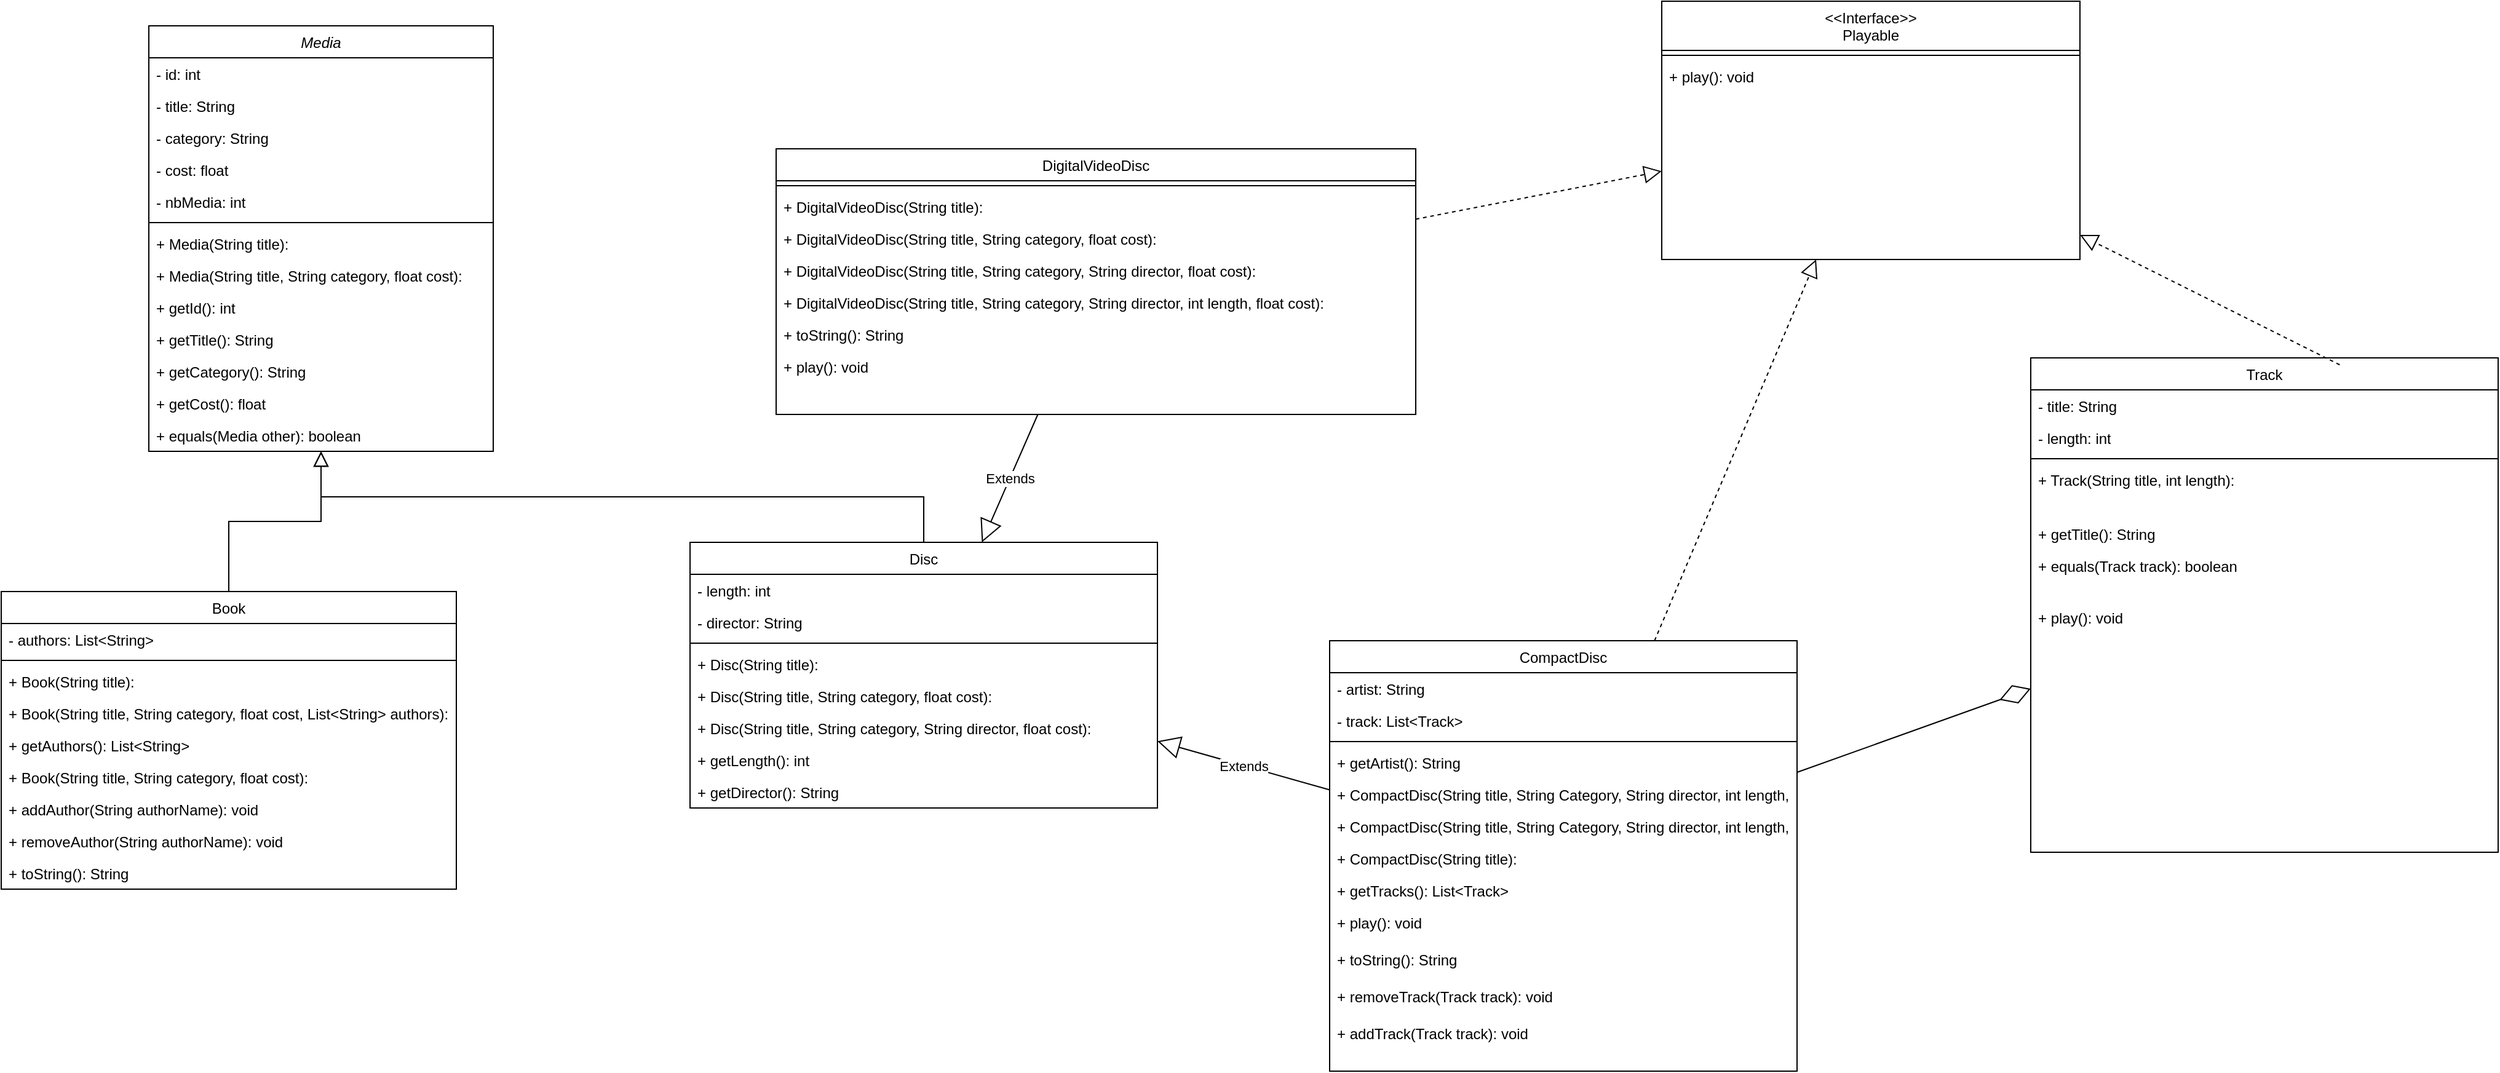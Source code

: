 <?xml version="1.0" encoding="UTF-8"?>
<mxfile version="25.0.2"><diagram id="C5RBs43oDa-KdzZeNtuy" name="Page-1"><mxGraphModel dx="864" dy="508" grid="1" gridSize="10" guides="1" tooltips="1" connect="1" arrows="1" fold="1" page="1" pageScale="1" pageWidth="827" pageHeight="1169" math="0" shadow="0"><root><mxCell id="WIyWlLk6GJQsqaUBKTNV-0"/><mxCell id="WIyWlLk6GJQsqaUBKTNV-1" parent="WIyWlLk6GJQsqaUBKTNV-0"/><mxCell id="zkfFHV4jXpPFQw0GAbJ--0" value="Media" style="swimlane;fontStyle=2;align=center;verticalAlign=top;childLayout=stackLayout;horizontal=1;startSize=26;horizontalStack=0;resizeParent=1;resizeLast=0;collapsible=1;marginBottom=0;rounded=0;shadow=0;strokeWidth=1;" parent="WIyWlLk6GJQsqaUBKTNV-1" vertex="1"><mxGeometry x="130" y="70" width="280" height="346" as="geometry"><mxRectangle x="230" y="140" width="160" height="26" as="alternateBounds"/></mxGeometry></mxCell><mxCell id="zkfFHV4jXpPFQw0GAbJ--1" value="- id: int" style="text;align=left;verticalAlign=top;spacingLeft=4;spacingRight=4;overflow=hidden;rotatable=0;points=[[0,0.5],[1,0.5]];portConstraint=eastwest;" parent="zkfFHV4jXpPFQw0GAbJ--0" vertex="1"><mxGeometry y="26" width="280" height="26" as="geometry"/></mxCell><mxCell id="zkfFHV4jXpPFQw0GAbJ--2" value="- title: String" style="text;align=left;verticalAlign=top;spacingLeft=4;spacingRight=4;overflow=hidden;rotatable=0;points=[[0,0.5],[1,0.5]];portConstraint=eastwest;rounded=0;shadow=0;html=0;" parent="zkfFHV4jXpPFQw0GAbJ--0" vertex="1"><mxGeometry y="52" width="280" height="26" as="geometry"/></mxCell><mxCell id="xx92EtNBJIYY4zRhQhc9-1" value="- category: String" style="text;align=left;verticalAlign=top;spacingLeft=4;spacingRight=4;overflow=hidden;rotatable=0;points=[[0,0.5],[1,0.5]];portConstraint=eastwest;rounded=0;shadow=0;html=0;" parent="zkfFHV4jXpPFQw0GAbJ--0" vertex="1"><mxGeometry y="78" width="280" height="26" as="geometry"/></mxCell><mxCell id="zkfFHV4jXpPFQw0GAbJ--3" value="- cost: float" style="text;align=left;verticalAlign=top;spacingLeft=4;spacingRight=4;overflow=hidden;rotatable=0;points=[[0,0.5],[1,0.5]];portConstraint=eastwest;rounded=0;shadow=0;html=0;" parent="zkfFHV4jXpPFQw0GAbJ--0" vertex="1"><mxGeometry y="104" width="280" height="26" as="geometry"/></mxCell><mxCell id="xx92EtNBJIYY4zRhQhc9-0" value="- nbMedia: int" style="text;align=left;verticalAlign=top;spacingLeft=4;spacingRight=4;overflow=hidden;rotatable=0;points=[[0,0.5],[1,0.5]];portConstraint=eastwest;rounded=0;shadow=0;html=0;fontStyle=0" parent="zkfFHV4jXpPFQw0GAbJ--0" vertex="1"><mxGeometry y="130" width="280" height="26" as="geometry"/></mxCell><mxCell id="zkfFHV4jXpPFQw0GAbJ--4" value="" style="line;html=1;strokeWidth=1;align=left;verticalAlign=middle;spacingTop=-1;spacingLeft=3;spacingRight=3;rotatable=0;labelPosition=right;points=[];portConstraint=eastwest;" parent="zkfFHV4jXpPFQw0GAbJ--0" vertex="1"><mxGeometry y="156" width="280" height="8" as="geometry"/></mxCell><mxCell id="xx92EtNBJIYY4zRhQhc9-2" value="+ Media(String title):" style="text;align=left;verticalAlign=top;spacingLeft=4;spacingRight=4;overflow=hidden;rotatable=0;points=[[0,0.5],[1,0.5]];portConstraint=eastwest;" parent="zkfFHV4jXpPFQw0GAbJ--0" vertex="1"><mxGeometry y="164" width="280" height="26" as="geometry"/></mxCell><mxCell id="xx92EtNBJIYY4zRhQhc9-3" value="+ Media(String title, String category, float cost):" style="text;align=left;verticalAlign=top;spacingLeft=4;spacingRight=4;overflow=hidden;rotatable=0;points=[[0,0.5],[1,0.5]];portConstraint=eastwest;" parent="zkfFHV4jXpPFQw0GAbJ--0" vertex="1"><mxGeometry y="190" width="280" height="26" as="geometry"/></mxCell><mxCell id="xx92EtNBJIYY4zRhQhc9-4" value="+ getId(): int" style="text;align=left;verticalAlign=top;spacingLeft=4;spacingRight=4;overflow=hidden;rotatable=0;points=[[0,0.5],[1,0.5]];portConstraint=eastwest;" parent="zkfFHV4jXpPFQw0GAbJ--0" vertex="1"><mxGeometry y="216" width="280" height="26" as="geometry"/></mxCell><mxCell id="xx92EtNBJIYY4zRhQhc9-5" value="+ getTitle(): String" style="text;align=left;verticalAlign=top;spacingLeft=4;spacingRight=4;overflow=hidden;rotatable=0;points=[[0,0.5],[1,0.5]];portConstraint=eastwest;" parent="zkfFHV4jXpPFQw0GAbJ--0" vertex="1"><mxGeometry y="242" width="280" height="26" as="geometry"/></mxCell><mxCell id="xx92EtNBJIYY4zRhQhc9-6" value="+ getCategory(): String" style="text;align=left;verticalAlign=top;spacingLeft=4;spacingRight=4;overflow=hidden;rotatable=0;points=[[0,0.5],[1,0.5]];portConstraint=eastwest;" parent="zkfFHV4jXpPFQw0GAbJ--0" vertex="1"><mxGeometry y="268" width="280" height="26" as="geometry"/></mxCell><mxCell id="xx92EtNBJIYY4zRhQhc9-7" value="+ getCost(): float" style="text;align=left;verticalAlign=top;spacingLeft=4;spacingRight=4;overflow=hidden;rotatable=0;points=[[0,0.5],[1,0.5]];portConstraint=eastwest;" parent="zkfFHV4jXpPFQw0GAbJ--0" vertex="1"><mxGeometry y="294" width="280" height="26" as="geometry"/></mxCell><mxCell id="zkfFHV4jXpPFQw0GAbJ--5" value="+ equals(Media other): boolean" style="text;align=left;verticalAlign=top;spacingLeft=4;spacingRight=4;overflow=hidden;rotatable=0;points=[[0,0.5],[1,0.5]];portConstraint=eastwest;" parent="zkfFHV4jXpPFQw0GAbJ--0" vertex="1"><mxGeometry y="320" width="280" height="26" as="geometry"/></mxCell><mxCell id="zkfFHV4jXpPFQw0GAbJ--6" value="Book" style="swimlane;fontStyle=0;align=center;verticalAlign=top;childLayout=stackLayout;horizontal=1;startSize=26;horizontalStack=0;resizeParent=1;resizeLast=0;collapsible=1;marginBottom=0;rounded=0;shadow=0;strokeWidth=1;" parent="WIyWlLk6GJQsqaUBKTNV-1" vertex="1"><mxGeometry x="10" y="530" width="370" height="242" as="geometry"><mxRectangle x="130" y="380" width="160" height="26" as="alternateBounds"/></mxGeometry></mxCell><mxCell id="zkfFHV4jXpPFQw0GAbJ--7" value="- authors: List&lt;String&gt;" style="text;align=left;verticalAlign=top;spacingLeft=4;spacingRight=4;overflow=hidden;rotatable=0;points=[[0,0.5],[1,0.5]];portConstraint=eastwest;" parent="zkfFHV4jXpPFQw0GAbJ--6" vertex="1"><mxGeometry y="26" width="370" height="26" as="geometry"/></mxCell><mxCell id="zkfFHV4jXpPFQw0GAbJ--9" value="" style="line;html=1;strokeWidth=1;align=left;verticalAlign=middle;spacingTop=-1;spacingLeft=3;spacingRight=3;rotatable=0;labelPosition=right;points=[];portConstraint=eastwest;" parent="zkfFHV4jXpPFQw0GAbJ--6" vertex="1"><mxGeometry y="52" width="370" height="8" as="geometry"/></mxCell><mxCell id="zkfFHV4jXpPFQw0GAbJ--11" value="+ Book(String title):" style="text;align=left;verticalAlign=top;spacingLeft=4;spacingRight=4;overflow=hidden;rotatable=0;points=[[0,0.5],[1,0.5]];portConstraint=eastwest;" parent="zkfFHV4jXpPFQw0GAbJ--6" vertex="1"><mxGeometry y="60" width="370" height="26" as="geometry"/></mxCell><mxCell id="xx92EtNBJIYY4zRhQhc9-9" value="+ Book(String title, String category, float cost, List&lt;String&gt; authors):" style="text;align=left;verticalAlign=top;spacingLeft=4;spacingRight=4;overflow=hidden;rotatable=0;points=[[0,0.5],[1,0.5]];portConstraint=eastwest;" parent="zkfFHV4jXpPFQw0GAbJ--6" vertex="1"><mxGeometry y="86" width="370" height="26" as="geometry"/></mxCell><mxCell id="xx92EtNBJIYY4zRhQhc9-10" value="+ getAuthors(): List&lt;String&gt;" style="text;align=left;verticalAlign=top;spacingLeft=4;spacingRight=4;overflow=hidden;rotatable=0;points=[[0,0.5],[1,0.5]];portConstraint=eastwest;" parent="zkfFHV4jXpPFQw0GAbJ--6" vertex="1"><mxGeometry y="112" width="370" height="26" as="geometry"/></mxCell><mxCell id="xx92EtNBJIYY4zRhQhc9-11" value="+ Book(String title, String category, float cost):" style="text;align=left;verticalAlign=top;spacingLeft=4;spacingRight=4;overflow=hidden;rotatable=0;points=[[0,0.5],[1,0.5]];portConstraint=eastwest;" parent="zkfFHV4jXpPFQw0GAbJ--6" vertex="1"><mxGeometry y="138" width="370" height="26" as="geometry"/></mxCell><mxCell id="xx92EtNBJIYY4zRhQhc9-12" value="+ addAuthor(String authorName): void" style="text;align=left;verticalAlign=top;spacingLeft=4;spacingRight=4;overflow=hidden;rotatable=0;points=[[0,0.5],[1,0.5]];portConstraint=eastwest;" parent="zkfFHV4jXpPFQw0GAbJ--6" vertex="1"><mxGeometry y="164" width="370" height="26" as="geometry"/></mxCell><mxCell id="xx92EtNBJIYY4zRhQhc9-13" value="+ removeAuthor(String authorName): void" style="text;align=left;verticalAlign=top;spacingLeft=4;spacingRight=4;overflow=hidden;rotatable=0;points=[[0,0.5],[1,0.5]];portConstraint=eastwest;" parent="zkfFHV4jXpPFQw0GAbJ--6" vertex="1"><mxGeometry y="190" width="370" height="26" as="geometry"/></mxCell><mxCell id="xx92EtNBJIYY4zRhQhc9-14" value="+ toString(): String" style="text;align=left;verticalAlign=top;spacingLeft=4;spacingRight=4;overflow=hidden;rotatable=0;points=[[0,0.5],[1,0.5]];portConstraint=eastwest;" parent="zkfFHV4jXpPFQw0GAbJ--6" vertex="1"><mxGeometry y="216" width="370" height="26" as="geometry"/></mxCell><mxCell id="zkfFHV4jXpPFQw0GAbJ--12" value="" style="endArrow=block;endSize=10;endFill=0;shadow=0;strokeWidth=1;rounded=0;curved=0;edgeStyle=elbowEdgeStyle;elbow=vertical;" parent="WIyWlLk6GJQsqaUBKTNV-1" source="zkfFHV4jXpPFQw0GAbJ--6" target="zkfFHV4jXpPFQw0GAbJ--0" edge="1"><mxGeometry width="160" relative="1" as="geometry"><mxPoint x="200" y="203" as="sourcePoint"/><mxPoint x="200" y="203" as="targetPoint"/></mxGeometry></mxCell><mxCell id="zkfFHV4jXpPFQw0GAbJ--13" value="Disc" style="swimlane;fontStyle=0;align=center;verticalAlign=top;childLayout=stackLayout;horizontal=1;startSize=26;horizontalStack=0;resizeParent=1;resizeLast=0;collapsible=1;marginBottom=0;rounded=0;shadow=0;strokeWidth=1;" parent="WIyWlLk6GJQsqaUBKTNV-1" vertex="1"><mxGeometry x="570" y="490" width="380" height="216" as="geometry"><mxRectangle x="340" y="380" width="170" height="26" as="alternateBounds"/></mxGeometry></mxCell><mxCell id="zkfFHV4jXpPFQw0GAbJ--14" value="- length: int" style="text;align=left;verticalAlign=top;spacingLeft=4;spacingRight=4;overflow=hidden;rotatable=0;points=[[0,0.5],[1,0.5]];portConstraint=eastwest;" parent="zkfFHV4jXpPFQw0GAbJ--13" vertex="1"><mxGeometry y="26" width="380" height="26" as="geometry"/></mxCell><mxCell id="xx92EtNBJIYY4zRhQhc9-15" value="- director: String" style="text;align=left;verticalAlign=top;spacingLeft=4;spacingRight=4;overflow=hidden;rotatable=0;points=[[0,0.5],[1,0.5]];portConstraint=eastwest;" parent="zkfFHV4jXpPFQw0GAbJ--13" vertex="1"><mxGeometry y="52" width="380" height="26" as="geometry"/></mxCell><mxCell id="zkfFHV4jXpPFQw0GAbJ--15" value="" style="line;html=1;strokeWidth=1;align=left;verticalAlign=middle;spacingTop=-1;spacingLeft=3;spacingRight=3;rotatable=0;labelPosition=right;points=[];portConstraint=eastwest;" parent="zkfFHV4jXpPFQw0GAbJ--13" vertex="1"><mxGeometry y="78" width="380" height="8" as="geometry"/></mxCell><mxCell id="xx92EtNBJIYY4zRhQhc9-16" value="+ Disc(String title):" style="text;align=left;verticalAlign=top;spacingLeft=4;spacingRight=4;overflow=hidden;rotatable=0;points=[[0,0.5],[1,0.5]];portConstraint=eastwest;" parent="zkfFHV4jXpPFQw0GAbJ--13" vertex="1"><mxGeometry y="86" width="380" height="26" as="geometry"/></mxCell><mxCell id="xx92EtNBJIYY4zRhQhc9-17" value="+ Disc(String title, String category, float cost):" style="text;align=left;verticalAlign=top;spacingLeft=4;spacingRight=4;overflow=hidden;rotatable=0;points=[[0,0.5],[1,0.5]];portConstraint=eastwest;" parent="zkfFHV4jXpPFQw0GAbJ--13" vertex="1"><mxGeometry y="112" width="380" height="26" as="geometry"/></mxCell><mxCell id="xx92EtNBJIYY4zRhQhc9-18" value="+ Disc(String title, String category, String director, float cost):" style="text;align=left;verticalAlign=top;spacingLeft=4;spacingRight=4;overflow=hidden;rotatable=0;points=[[0,0.5],[1,0.5]];portConstraint=eastwest;" parent="zkfFHV4jXpPFQw0GAbJ--13" vertex="1"><mxGeometry y="138" width="380" height="26" as="geometry"/></mxCell><mxCell id="xx92EtNBJIYY4zRhQhc9-19" value="+ getLength(): int" style="text;align=left;verticalAlign=top;spacingLeft=4;spacingRight=4;overflow=hidden;rotatable=0;points=[[0,0.5],[1,0.5]];portConstraint=eastwest;" parent="zkfFHV4jXpPFQw0GAbJ--13" vertex="1"><mxGeometry y="164" width="380" height="26" as="geometry"/></mxCell><mxCell id="xx92EtNBJIYY4zRhQhc9-20" value="+ getDirector(): String" style="text;align=left;verticalAlign=top;spacingLeft=4;spacingRight=4;overflow=hidden;rotatable=0;points=[[0,0.5],[1,0.5]];portConstraint=eastwest;" parent="zkfFHV4jXpPFQw0GAbJ--13" vertex="1"><mxGeometry y="190" width="380" height="26" as="geometry"/></mxCell><mxCell id="zkfFHV4jXpPFQw0GAbJ--17" value="DigitalVideoDisc" style="swimlane;fontStyle=0;align=center;verticalAlign=top;childLayout=stackLayout;horizontal=1;startSize=26;horizontalStack=0;resizeParent=1;resizeLast=0;collapsible=1;marginBottom=0;rounded=0;shadow=0;strokeWidth=1;" parent="WIyWlLk6GJQsqaUBKTNV-1" vertex="1"><mxGeometry x="640" y="170" width="520" height="216" as="geometry"><mxRectangle x="550" y="140" width="160" height="26" as="alternateBounds"/></mxGeometry></mxCell><mxCell id="zkfFHV4jXpPFQw0GAbJ--23" value="" style="line;html=1;strokeWidth=1;align=left;verticalAlign=middle;spacingTop=-1;spacingLeft=3;spacingRight=3;rotatable=0;labelPosition=right;points=[];portConstraint=eastwest;" parent="zkfFHV4jXpPFQw0GAbJ--17" vertex="1"><mxGeometry y="26" width="520" height="8" as="geometry"/></mxCell><mxCell id="zkfFHV4jXpPFQw0GAbJ--24" value="+ DigitalVideoDisc(String title):" style="text;align=left;verticalAlign=top;spacingLeft=4;spacingRight=4;overflow=hidden;rotatable=0;points=[[0,0.5],[1,0.5]];portConstraint=eastwest;" parent="zkfFHV4jXpPFQw0GAbJ--17" vertex="1"><mxGeometry y="34" width="520" height="26" as="geometry"/></mxCell><mxCell id="xx92EtNBJIYY4zRhQhc9-21" value="+ DigitalVideoDisc(String title, String category, float cost):" style="text;align=left;verticalAlign=top;spacingLeft=4;spacingRight=4;overflow=hidden;rotatable=0;points=[[0,0.5],[1,0.5]];portConstraint=eastwest;" parent="zkfFHV4jXpPFQw0GAbJ--17" vertex="1"><mxGeometry y="60" width="520" height="26" as="geometry"/></mxCell><mxCell id="xx92EtNBJIYY4zRhQhc9-22" value="+ DigitalVideoDisc(String title, String category, String director, float cost):" style="text;align=left;verticalAlign=top;spacingLeft=4;spacingRight=4;overflow=hidden;rotatable=0;points=[[0,0.5],[1,0.5]];portConstraint=eastwest;" parent="zkfFHV4jXpPFQw0GAbJ--17" vertex="1"><mxGeometry y="86" width="520" height="26" as="geometry"/></mxCell><mxCell id="xx92EtNBJIYY4zRhQhc9-23" value="+ DigitalVideoDisc(String title, String category, String director, int length, float cost):" style="text;align=left;verticalAlign=top;spacingLeft=4;spacingRight=4;overflow=hidden;rotatable=0;points=[[0,0.5],[1,0.5]];portConstraint=eastwest;" parent="zkfFHV4jXpPFQw0GAbJ--17" vertex="1"><mxGeometry y="112" width="520" height="26" as="geometry"/></mxCell><mxCell id="xx92EtNBJIYY4zRhQhc9-25" value="+ toString(): String" style="text;align=left;verticalAlign=top;spacingLeft=4;spacingRight=4;overflow=hidden;rotatable=0;points=[[0,0.5],[1,0.5]];portConstraint=eastwest;" parent="zkfFHV4jXpPFQw0GAbJ--17" vertex="1"><mxGeometry y="138" width="520" height="26" as="geometry"/></mxCell><mxCell id="xx92EtNBJIYY4zRhQhc9-26" value="+ play(): void" style="text;align=left;verticalAlign=top;spacingLeft=4;spacingRight=4;overflow=hidden;rotatable=0;points=[[0,0.5],[1,0.5]];portConstraint=eastwest;" parent="zkfFHV4jXpPFQw0GAbJ--17" vertex="1"><mxGeometry y="164" width="520" height="26" as="geometry"/></mxCell><mxCell id="xx92EtNBJIYY4zRhQhc9-8" value="" style="endArrow=block;endSize=10;endFill=0;shadow=0;strokeWidth=1;rounded=0;curved=0;edgeStyle=elbowEdgeStyle;elbow=vertical;" parent="WIyWlLk6GJQsqaUBKTNV-1" source="zkfFHV4jXpPFQw0GAbJ--13" target="zkfFHV4jXpPFQw0GAbJ--0" edge="1"><mxGeometry width="160" relative="1" as="geometry"><mxPoint x="430" y="490" as="sourcePoint"/><mxPoint x="610" y="376" as="targetPoint"/></mxGeometry></mxCell><mxCell id="xx92EtNBJIYY4zRhQhc9-27" value="Extends" style="endArrow=block;endSize=16;endFill=0;html=1;rounded=0;" parent="WIyWlLk6GJQsqaUBKTNV-1" source="zkfFHV4jXpPFQw0GAbJ--17" target="zkfFHV4jXpPFQw0GAbJ--13" edge="1"><mxGeometry width="160" relative="1" as="geometry"><mxPoint x="820" y="510" as="sourcePoint"/><mxPoint x="980" y="510" as="targetPoint"/></mxGeometry></mxCell><mxCell id="xx92EtNBJIYY4zRhQhc9-58" value="CompactDisc" style="swimlane;fontStyle=0;align=center;verticalAlign=top;childLayout=stackLayout;horizontal=1;startSize=26;horizontalStack=0;resizeParent=1;resizeLast=0;collapsible=1;marginBottom=0;rounded=0;shadow=0;strokeWidth=1;" parent="WIyWlLk6GJQsqaUBKTNV-1" vertex="1"><mxGeometry x="1090" y="570" width="380" height="350" as="geometry"><mxRectangle x="340" y="380" width="170" height="26" as="alternateBounds"/></mxGeometry></mxCell><mxCell id="xx92EtNBJIYY4zRhQhc9-60" value="- artist: String" style="text;align=left;verticalAlign=top;spacingLeft=4;spacingRight=4;overflow=hidden;rotatable=0;points=[[0,0.5],[1,0.5]];portConstraint=eastwest;" parent="xx92EtNBJIYY4zRhQhc9-58" vertex="1"><mxGeometry y="26" width="380" height="26" as="geometry"/></mxCell><mxCell id="xx92EtNBJIYY4zRhQhc9-127" value="- track: List&lt;Track&gt;" style="text;align=left;verticalAlign=top;spacingLeft=4;spacingRight=4;overflow=hidden;rotatable=0;points=[[0,0.5],[1,0.5]];portConstraint=eastwest;" parent="xx92EtNBJIYY4zRhQhc9-58" vertex="1"><mxGeometry y="52" width="380" height="26" as="geometry"/></mxCell><mxCell id="xx92EtNBJIYY4zRhQhc9-61" value="" style="line;html=1;strokeWidth=1;align=left;verticalAlign=middle;spacingTop=-1;spacingLeft=3;spacingRight=3;rotatable=0;labelPosition=right;points=[];portConstraint=eastwest;" parent="xx92EtNBJIYY4zRhQhc9-58" vertex="1"><mxGeometry y="78" width="380" height="8" as="geometry"/></mxCell><mxCell id="xx92EtNBJIYY4zRhQhc9-62" value="+ getArtist(): String" style="text;align=left;verticalAlign=top;spacingLeft=4;spacingRight=4;overflow=hidden;rotatable=0;points=[[0,0.5],[1,0.5]];portConstraint=eastwest;" parent="xx92EtNBJIYY4zRhQhc9-58" vertex="1"><mxGeometry y="86" width="380" height="26" as="geometry"/></mxCell><mxCell id="xx92EtNBJIYY4zRhQhc9-63" value="+ CompactDisc(String title, String Category, String director, int length, float cost, String artist, List&lt;Track&gt; tracks):" style="text;align=left;verticalAlign=top;spacingLeft=4;spacingRight=4;overflow=hidden;rotatable=0;points=[[0,0.5],[1,0.5]];portConstraint=eastwest;" parent="xx92EtNBJIYY4zRhQhc9-58" vertex="1"><mxGeometry y="112" width="380" height="26" as="geometry"/></mxCell><mxCell id="xx92EtNBJIYY4zRhQhc9-64" value="+ CompactDisc(String title, String Category, String director, int length, float cost):" style="text;align=left;verticalAlign=top;spacingLeft=4;spacingRight=4;overflow=hidden;rotatable=0;points=[[0,0.5],[1,0.5]];portConstraint=eastwest;" parent="xx92EtNBJIYY4zRhQhc9-58" vertex="1"><mxGeometry y="138" width="380" height="26" as="geometry"/></mxCell><mxCell id="xx92EtNBJIYY4zRhQhc9-65" value="+ CompactDisc(String title):" style="text;align=left;verticalAlign=top;spacingLeft=4;spacingRight=4;overflow=hidden;rotatable=0;points=[[0,0.5],[1,0.5]];portConstraint=eastwest;" parent="xx92EtNBJIYY4zRhQhc9-58" vertex="1"><mxGeometry y="164" width="380" height="26" as="geometry"/></mxCell><mxCell id="xx92EtNBJIYY4zRhQhc9-66" value="+ getTracks(): List&lt;Track&gt;" style="text;align=left;verticalAlign=top;spacingLeft=4;spacingRight=4;overflow=hidden;rotatable=0;points=[[0,0.5],[1,0.5]];portConstraint=eastwest;" parent="xx92EtNBJIYY4zRhQhc9-58" vertex="1"><mxGeometry y="190" width="380" height="26" as="geometry"/></mxCell><mxCell id="xx92EtNBJIYY4zRhQhc9-45" value="+ play(): void" style="text;strokeColor=none;fillColor=none;align=left;verticalAlign=top;spacingLeft=4;spacingRight=4;overflow=hidden;rotatable=0;points=[[0,0.5],[1,0.5]];portConstraint=eastwest;whiteSpace=wrap;html=1;" parent="xx92EtNBJIYY4zRhQhc9-58" vertex="1"><mxGeometry y="216" width="380" height="30" as="geometry"/></mxCell><mxCell id="xx92EtNBJIYY4zRhQhc9-46" value="+ toString(): String" style="text;strokeColor=none;fillColor=none;align=left;verticalAlign=top;spacingLeft=4;spacingRight=4;overflow=hidden;rotatable=0;points=[[0,0.5],[1,0.5]];portConstraint=eastwest;whiteSpace=wrap;html=1;" parent="xx92EtNBJIYY4zRhQhc9-58" vertex="1"><mxGeometry y="246" width="380" height="30" as="geometry"/></mxCell><mxCell id="xx92EtNBJIYY4zRhQhc9-69" value="+ removeTrack(Track track): void" style="text;strokeColor=none;fillColor=none;align=left;verticalAlign=top;spacingLeft=4;spacingRight=4;overflow=hidden;rotatable=0;points=[[0,0.5],[1,0.5]];portConstraint=eastwest;whiteSpace=wrap;html=1;" parent="xx92EtNBJIYY4zRhQhc9-58" vertex="1"><mxGeometry y="276" width="380" height="30" as="geometry"/></mxCell><mxCell id="xx92EtNBJIYY4zRhQhc9-68" value="+ addTrack(Track track): void" style="text;strokeColor=none;fillColor=none;align=left;verticalAlign=top;spacingLeft=4;spacingRight=4;overflow=hidden;rotatable=0;points=[[0,0.5],[1,0.5]];portConstraint=eastwest;whiteSpace=wrap;html=1;" parent="xx92EtNBJIYY4zRhQhc9-58" vertex="1"><mxGeometry y="306" width="380" height="30" as="geometry"/></mxCell><mxCell id="xx92EtNBJIYY4zRhQhc9-89" value="Extends" style="endArrow=block;endSize=16;endFill=0;html=1;rounded=0;" parent="WIyWlLk6GJQsqaUBKTNV-1" source="xx92EtNBJIYY4zRhQhc9-58" target="zkfFHV4jXpPFQw0GAbJ--13" edge="1"><mxGeometry width="160" relative="1" as="geometry"><mxPoint x="1050" y="430" as="sourcePoint"/><mxPoint x="1210" y="430" as="targetPoint"/></mxGeometry></mxCell><mxCell id="xx92EtNBJIYY4zRhQhc9-90" value="Track" style="swimlane;fontStyle=0;align=center;verticalAlign=top;childLayout=stackLayout;horizontal=1;startSize=26;horizontalStack=0;resizeParent=1;resizeLast=0;collapsible=1;marginBottom=0;rounded=0;shadow=0;strokeWidth=1;" parent="WIyWlLk6GJQsqaUBKTNV-1" vertex="1"><mxGeometry x="1660" y="340" width="380" height="402" as="geometry"><mxRectangle x="340" y="380" width="170" height="26" as="alternateBounds"/></mxGeometry></mxCell><mxCell id="xx92EtNBJIYY4zRhQhc9-114" value="- title: String" style="text;strokeColor=none;fillColor=none;align=left;verticalAlign=top;spacingLeft=4;spacingRight=4;overflow=hidden;rotatable=0;points=[[0,0.5],[1,0.5]];portConstraint=eastwest;whiteSpace=wrap;html=1;" parent="xx92EtNBJIYY4zRhQhc9-90" vertex="1"><mxGeometry y="26" width="380" height="26" as="geometry"/></mxCell><mxCell id="xx92EtNBJIYY4zRhQhc9-115" value="- length: int" style="text;strokeColor=none;fillColor=none;align=left;verticalAlign=top;spacingLeft=4;spacingRight=4;overflow=hidden;rotatable=0;points=[[0,0.5],[1,0.5]];portConstraint=eastwest;whiteSpace=wrap;html=1;" parent="xx92EtNBJIYY4zRhQhc9-90" vertex="1"><mxGeometry y="52" width="380" height="26" as="geometry"/></mxCell><mxCell id="xx92EtNBJIYY4zRhQhc9-93" value="" style="line;html=1;strokeWidth=1;align=left;verticalAlign=middle;spacingTop=-1;spacingLeft=3;spacingRight=3;rotatable=0;labelPosition=right;points=[];portConstraint=eastwest;" parent="xx92EtNBJIYY4zRhQhc9-90" vertex="1"><mxGeometry y="78" width="380" height="8" as="geometry"/></mxCell><mxCell id="xx92EtNBJIYY4zRhQhc9-116" value="+ Track(String title, int length):" style="text;strokeColor=none;fillColor=none;align=left;verticalAlign=top;spacingLeft=4;spacingRight=4;overflow=hidden;rotatable=0;points=[[0,0.5],[1,0.5]];portConstraint=eastwest;whiteSpace=wrap;html=1;" parent="xx92EtNBJIYY4zRhQhc9-90" vertex="1"><mxGeometry y="86" width="380" height="44" as="geometry"/></mxCell><mxCell id="xx92EtNBJIYY4zRhQhc9-117" value="+ getTitle(): String" style="text;strokeColor=none;fillColor=none;align=left;verticalAlign=top;spacingLeft=4;spacingRight=4;overflow=hidden;rotatable=0;points=[[0,0.5],[1,0.5]];portConstraint=eastwest;whiteSpace=wrap;html=1;" parent="xx92EtNBJIYY4zRhQhc9-90" vertex="1"><mxGeometry y="130" width="380" height="26" as="geometry"/></mxCell><mxCell id="xx92EtNBJIYY4zRhQhc9-118" value="+ equals(Track track): boolean" style="text;strokeColor=none;fillColor=none;align=left;verticalAlign=top;spacingLeft=4;spacingRight=4;overflow=hidden;rotatable=0;points=[[0,0.5],[1,0.5]];portConstraint=eastwest;whiteSpace=wrap;html=1;" parent="xx92EtNBJIYY4zRhQhc9-90" vertex="1"><mxGeometry y="156" width="380" height="42" as="geometry"/></mxCell><mxCell id="xx92EtNBJIYY4zRhQhc9-119" value="+ play(): void" style="text;strokeColor=none;fillColor=none;align=left;verticalAlign=top;spacingLeft=4;spacingRight=4;overflow=hidden;rotatable=0;points=[[0,0.5],[1,0.5]];portConstraint=eastwest;whiteSpace=wrap;html=1;" parent="xx92EtNBJIYY4zRhQhc9-90" vertex="1"><mxGeometry y="198" width="380" height="26" as="geometry"/></mxCell><mxCell id="xx92EtNBJIYY4zRhQhc9-126" value="" style="endArrow=diamondThin;endFill=0;endSize=24;html=1;rounded=0;" parent="WIyWlLk6GJQsqaUBKTNV-1" source="xx92EtNBJIYY4zRhQhc9-58" target="xx92EtNBJIYY4zRhQhc9-90" edge="1"><mxGeometry width="160" relative="1" as="geometry"><mxPoint x="1220" y="520" as="sourcePoint"/><mxPoint x="1380" y="520" as="targetPoint"/></mxGeometry></mxCell><mxCell id="xx92EtNBJIYY4zRhQhc9-132" value="" style="endArrow=block;dashed=1;endFill=0;endSize=12;html=1;rounded=0;" parent="WIyWlLk6GJQsqaUBKTNV-1" source="zkfFHV4jXpPFQw0GAbJ--17" target="xx92EtNBJIYY4zRhQhc9-136" edge="1"><mxGeometry width="160" relative="1" as="geometry"><mxPoint x="1360" y="400" as="sourcePoint"/><mxPoint x="1330" y="278" as="targetPoint"/></mxGeometry></mxCell><mxCell id="xx92EtNBJIYY4zRhQhc9-133" value="" style="endArrow=block;dashed=1;endFill=0;endSize=12;html=1;rounded=0;" parent="WIyWlLk6GJQsqaUBKTNV-1" source="xx92EtNBJIYY4zRhQhc9-58" target="xx92EtNBJIYY4zRhQhc9-136" edge="1"><mxGeometry width="160" relative="1" as="geometry"><mxPoint x="1360" y="400" as="sourcePoint"/><mxPoint x="1403.266" y="348" as="targetPoint"/></mxGeometry></mxCell><mxCell id="xx92EtNBJIYY4zRhQhc9-135" value="" style="endArrow=block;dashed=1;endFill=0;endSize=12;html=1;rounded=0;exitX=0.661;exitY=0.014;exitDx=0;exitDy=0;exitPerimeter=0;" parent="WIyWlLk6GJQsqaUBKTNV-1" source="xx92EtNBJIYY4zRhQhc9-90" target="xx92EtNBJIYY4zRhQhc9-136" edge="1"><mxGeometry width="160" relative="1" as="geometry"><mxPoint x="1360" y="400" as="sourcePoint"/><mxPoint x="1520" y="291.215" as="targetPoint"/></mxGeometry></mxCell><mxCell id="xx92EtNBJIYY4zRhQhc9-136" value="&lt;&lt;Interface&gt;&gt;&#10;Playable" style="swimlane;fontStyle=0;align=center;verticalAlign=top;childLayout=stackLayout;horizontal=1;startSize=40;horizontalStack=0;resizeParent=1;resizeLast=0;collapsible=1;marginBottom=0;rounded=0;shadow=0;strokeWidth=1;" parent="WIyWlLk6GJQsqaUBKTNV-1" vertex="1"><mxGeometry x="1360" y="50" width="340" height="210" as="geometry"><mxRectangle x="550" y="140" width="160" height="26" as="alternateBounds"/></mxGeometry></mxCell><mxCell id="xx92EtNBJIYY4zRhQhc9-137" value="" style="line;html=1;strokeWidth=1;align=left;verticalAlign=middle;spacingTop=-1;spacingLeft=3;spacingRight=3;rotatable=0;labelPosition=right;points=[];portConstraint=eastwest;" parent="xx92EtNBJIYY4zRhQhc9-136" vertex="1"><mxGeometry y="40" width="340" height="8" as="geometry"/></mxCell><mxCell id="xx92EtNBJIYY4zRhQhc9-143" value="+ play(): void" style="text;align=left;verticalAlign=top;spacingLeft=4;spacingRight=4;overflow=hidden;rotatable=0;points=[[0,0.5],[1,0.5]];portConstraint=eastwest;" parent="xx92EtNBJIYY4zRhQhc9-136" vertex="1"><mxGeometry y="48" width="340" height="26" as="geometry"/></mxCell></root></mxGraphModel></diagram></mxfile>